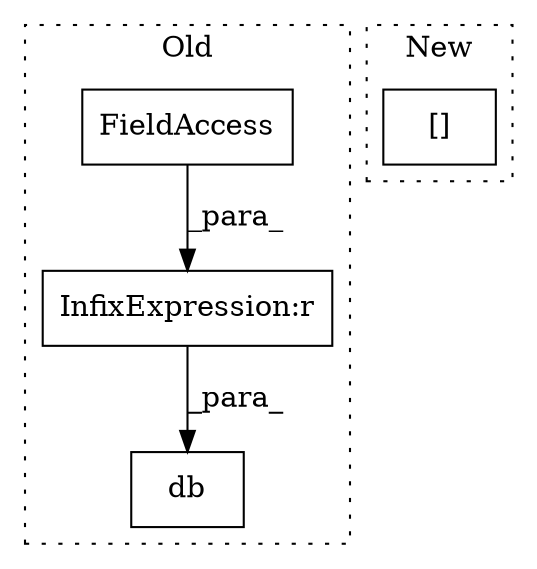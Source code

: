 digraph G {
subgraph cluster0 {
1 [label="db" a="32" s="12937,12976" l="3,1" shape="box"];
3 [label="InfixExpression:r" a="27" s="12964" l="4" shape="box"];
4 [label="FieldAccess" a="22" s="12940" l="24" shape="box"];
label = "Old";
style="dotted";
}
subgraph cluster1 {
2 [label="[]" a="2" s="13454,13477" l="16,1" shape="box"];
label = "New";
style="dotted";
}
3 -> 1 [label="_para_"];
4 -> 3 [label="_para_"];
}